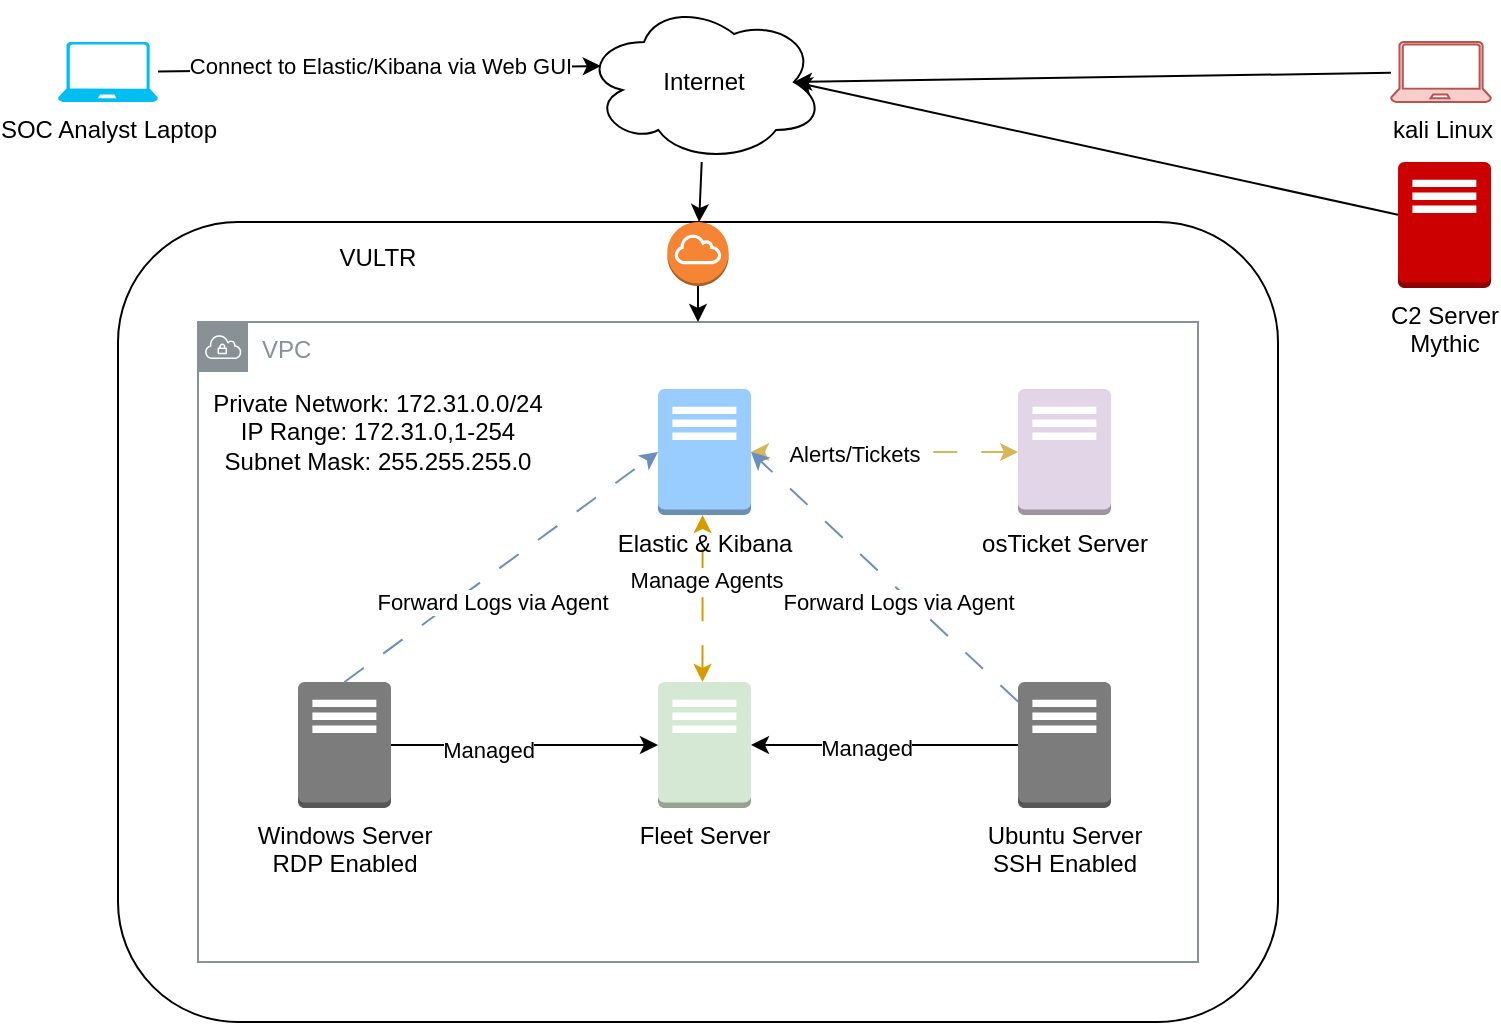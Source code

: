 <mxfile version="26.0.5">
  <diagram name="Page-1" id="cnUTbhBUz4rVeN3G_Stk">
    <mxGraphModel dx="1434" dy="784" grid="1" gridSize="10" guides="1" tooltips="1" connect="1" arrows="1" fold="1" page="1" pageScale="1" pageWidth="827" pageHeight="1169" math="0" shadow="0">
      <root>
        <mxCell id="0" />
        <mxCell id="1" parent="0" />
        <mxCell id="9NJ9z4cf7MwPcY771yD6-7" value="" style="rounded=1;whiteSpace=wrap;html=1;" vertex="1" parent="1">
          <mxGeometry x="80" y="130" width="580" height="400" as="geometry" />
        </mxCell>
        <mxCell id="9NJ9z4cf7MwPcY771yD6-10" value="VPC" style="sketch=0;outlineConnect=0;gradientColor=none;html=1;whiteSpace=wrap;fontSize=12;fontStyle=0;shape=mxgraph.aws4.group;grIcon=mxgraph.aws4.group_vpc;strokeColor=#879196;fillColor=none;verticalAlign=top;align=left;spacingLeft=30;fontColor=#879196;dashed=0;" vertex="1" parent="1">
          <mxGeometry x="120" y="180" width="500" height="320" as="geometry" />
        </mxCell>
        <mxCell id="9NJ9z4cf7MwPcY771yD6-12" style="edgeStyle=orthogonalEdgeStyle;rounded=0;orthogonalLoop=1;jettySize=auto;html=1;exitX=0;exitY=0.5;exitDx=0;exitDy=0;exitPerimeter=0;" edge="1" parent="1" source="9NJ9z4cf7MwPcY771yD6-1" target="9NJ9z4cf7MwPcY771yD6-3">
          <mxGeometry relative="1" as="geometry" />
        </mxCell>
        <mxCell id="9NJ9z4cf7MwPcY771yD6-14" value="Managed" style="edgeLabel;html=1;align=center;verticalAlign=middle;resizable=0;points=[];" vertex="1" connectable="0" parent="9NJ9z4cf7MwPcY771yD6-12">
          <mxGeometry x="0.139" y="1" relative="1" as="geometry">
            <mxPoint as="offset" />
          </mxGeometry>
        </mxCell>
        <mxCell id="9NJ9z4cf7MwPcY771yD6-1" value="Ubuntu Server&lt;br&gt;SSH Enabled" style="outlineConnect=0;dashed=0;verticalLabelPosition=bottom;verticalAlign=top;align=center;html=1;shape=mxgraph.aws3.traditional_server;fillColor=#7D7C7C;gradientColor=none;" vertex="1" parent="1">
          <mxGeometry x="530" y="360" width="46.5" height="63" as="geometry" />
        </mxCell>
        <mxCell id="9NJ9z4cf7MwPcY771yD6-2" value="Windows Server&lt;br&gt;RDP Enabled&lt;div&gt;&lt;br&gt;&lt;/div&gt;" style="outlineConnect=0;dashed=0;verticalLabelPosition=bottom;verticalAlign=top;align=center;html=1;shape=mxgraph.aws3.traditional_server;fillColor=#7D7C7C;gradientColor=none;" vertex="1" parent="1">
          <mxGeometry x="170" y="360" width="46.5" height="63" as="geometry" />
        </mxCell>
        <mxCell id="9NJ9z4cf7MwPcY771yD6-15" style="edgeStyle=orthogonalEdgeStyle;rounded=0;orthogonalLoop=1;jettySize=auto;html=1;exitX=0.5;exitY=0;exitDx=0;exitDy=0;exitPerimeter=0;startArrow=classic;startFill=1;fillColor=#ffe6cc;strokeColor=#d79b00;dashed=1;dashPattern=12 12;" edge="1" parent="1">
          <mxGeometry relative="1" as="geometry">
            <mxPoint x="372.25" y="360" as="sourcePoint" />
            <mxPoint x="372.3" y="276.5" as="targetPoint" />
          </mxGeometry>
        </mxCell>
        <mxCell id="9NJ9z4cf7MwPcY771yD6-18" value="Manage Agents" style="edgeLabel;html=1;align=center;verticalAlign=middle;resizable=0;points=[];" vertex="1" connectable="0" parent="9NJ9z4cf7MwPcY771yD6-15">
          <mxGeometry x="0.222" y="-1" relative="1" as="geometry">
            <mxPoint as="offset" />
          </mxGeometry>
        </mxCell>
        <mxCell id="9NJ9z4cf7MwPcY771yD6-3" value="Fleet Server" style="outlineConnect=0;dashed=0;verticalLabelPosition=bottom;verticalAlign=top;align=center;html=1;shape=mxgraph.aws3.traditional_server;fillColor=#d5e8d4;strokeColor=#82b366;" vertex="1" parent="1">
          <mxGeometry x="350" y="360" width="46.5" height="63" as="geometry" />
        </mxCell>
        <mxCell id="9NJ9z4cf7MwPcY771yD6-4" value="osTicket Server" style="outlineConnect=0;dashed=0;verticalLabelPosition=bottom;verticalAlign=top;align=center;html=1;shape=mxgraph.aws3.traditional_server;fillColor=#e1d5e7;strokeColor=#9673a6;" vertex="1" parent="1">
          <mxGeometry x="530" y="213.5" width="46.5" height="63" as="geometry" />
        </mxCell>
        <mxCell id="9NJ9z4cf7MwPcY771yD6-5" value="C2&lt;span style=&quot;background-color: transparent; color: light-dark(rgb(0, 0, 0), rgb(255, 255, 255));&quot;&gt;&amp;nbsp;Server&lt;br&gt;Mythic&lt;/span&gt;" style="outlineConnect=0;dashed=0;verticalLabelPosition=bottom;verticalAlign=top;align=center;html=1;shape=mxgraph.aws3.traditional_server;fillColor=#CC0000;strokeColor=#b85450;" vertex="1" parent="1">
          <mxGeometry x="720" y="100" width="46.5" height="63" as="geometry" />
        </mxCell>
        <mxCell id="9NJ9z4cf7MwPcY771yD6-6" value="Elastic &amp;amp; Kibana" style="outlineConnect=0;dashed=0;verticalLabelPosition=bottom;verticalAlign=top;align=center;html=1;shape=mxgraph.aws3.traditional_server;fillColor=#99CCFF;strokeColor=#6c8ebf;" vertex="1" parent="1">
          <mxGeometry x="350" y="213.5" width="46.5" height="63" as="geometry" />
        </mxCell>
        <mxCell id="9NJ9z4cf7MwPcY771yD6-9" value="VULTR&lt;div&gt;&lt;br&gt;&lt;/div&gt;" style="text;html=1;align=center;verticalAlign=middle;whiteSpace=wrap;rounded=0;" vertex="1" parent="1">
          <mxGeometry x="180" y="140" width="60" height="30" as="geometry" />
        </mxCell>
        <mxCell id="9NJ9z4cf7MwPcY771yD6-11" style="edgeStyle=orthogonalEdgeStyle;rounded=0;orthogonalLoop=1;jettySize=auto;html=1;entryX=0;entryY=0.5;entryDx=0;entryDy=0;entryPerimeter=0;" edge="1" parent="1" source="9NJ9z4cf7MwPcY771yD6-2" target="9NJ9z4cf7MwPcY771yD6-3">
          <mxGeometry relative="1" as="geometry" />
        </mxCell>
        <mxCell id="9NJ9z4cf7MwPcY771yD6-13" value="Managed" style="edgeLabel;html=1;align=center;verticalAlign=middle;resizable=0;points=[];" vertex="1" connectable="0" parent="9NJ9z4cf7MwPcY771yD6-11">
          <mxGeometry x="-0.288" y="-1" relative="1" as="geometry">
            <mxPoint x="1" y="1" as="offset" />
          </mxGeometry>
        </mxCell>
        <mxCell id="9NJ9z4cf7MwPcY771yD6-16" style="edgeStyle=orthogonalEdgeStyle;rounded=0;orthogonalLoop=1;jettySize=auto;html=1;exitX=0;exitY=0.5;exitDx=0;exitDy=0;exitPerimeter=0;entryX=1;entryY=0.5;entryDx=0;entryDy=0;entryPerimeter=0;fillColor=#fff2cc;strokeColor=#d6b656;startArrow=classic;startFill=1;dashed=1;dashPattern=12 12;" edge="1" parent="1" source="9NJ9z4cf7MwPcY771yD6-4" target="9NJ9z4cf7MwPcY771yD6-6">
          <mxGeometry relative="1" as="geometry" />
        </mxCell>
        <mxCell id="9NJ9z4cf7MwPcY771yD6-17" value="Alerts/Tickets" style="edgeLabel;html=1;align=center;verticalAlign=middle;resizable=0;points=[];" vertex="1" connectable="0" parent="9NJ9z4cf7MwPcY771yD6-16">
          <mxGeometry x="0.229" y="1" relative="1" as="geometry">
            <mxPoint as="offset" />
          </mxGeometry>
        </mxCell>
        <mxCell id="9NJ9z4cf7MwPcY771yD6-19" style="rounded=0;orthogonalLoop=1;jettySize=auto;html=1;exitX=0.5;exitY=0;exitDx=0;exitDy=0;exitPerimeter=0;entryX=0;entryY=0.5;entryDx=0;entryDy=0;entryPerimeter=0;fillColor=#dae8fc;strokeColor=#6c8ebf;dashed=1;dashPattern=12 12;" edge="1" parent="1" source="9NJ9z4cf7MwPcY771yD6-2" target="9NJ9z4cf7MwPcY771yD6-6">
          <mxGeometry relative="1" as="geometry" />
        </mxCell>
        <mxCell id="9NJ9z4cf7MwPcY771yD6-21" value="Forward Logs via Agent" style="edgeLabel;html=1;align=center;verticalAlign=middle;resizable=0;points=[];" vertex="1" connectable="0" parent="9NJ9z4cf7MwPcY771yD6-19">
          <mxGeometry x="-0.066" y="-1" relative="1" as="geometry">
            <mxPoint y="13" as="offset" />
          </mxGeometry>
        </mxCell>
        <mxCell id="9NJ9z4cf7MwPcY771yD6-20" style="rounded=0;orthogonalLoop=1;jettySize=auto;html=1;entryX=1;entryY=0.5;entryDx=0;entryDy=0;entryPerimeter=0;fillColor=#dae8fc;strokeColor=#6c8ebf;dashed=1;dashPattern=12 12;" edge="1" parent="1" source="9NJ9z4cf7MwPcY771yD6-1" target="9NJ9z4cf7MwPcY771yD6-6">
          <mxGeometry relative="1" as="geometry" />
        </mxCell>
        <mxCell id="9NJ9z4cf7MwPcY771yD6-22" value="Forward Logs via Agent" style="edgeLabel;html=1;align=center;verticalAlign=middle;resizable=0;points=[];" vertex="1" connectable="0" parent="9NJ9z4cf7MwPcY771yD6-20">
          <mxGeometry x="-0.157" y="1" relative="1" as="geometry">
            <mxPoint x="-3" y="2" as="offset" />
          </mxGeometry>
        </mxCell>
        <mxCell id="9NJ9z4cf7MwPcY771yD6-23" value="Private Network: 172.31.0.0/24&lt;br&gt;IP Range: 172.31.0,1-254&lt;br&gt;Subnet Mask: 255.255.255.0" style="text;html=1;align=center;verticalAlign=middle;whiteSpace=wrap;rounded=0;" vertex="1" parent="1">
          <mxGeometry x="125" y="220" width="170" height="30" as="geometry" />
        </mxCell>
        <mxCell id="9NJ9z4cf7MwPcY771yD6-43" style="rounded=0;orthogonalLoop=1;jettySize=auto;html=1;" edge="1" parent="1" source="9NJ9z4cf7MwPcY771yD6-26" target="9NJ9z4cf7MwPcY771yD6-10">
          <mxGeometry relative="1" as="geometry" />
        </mxCell>
        <mxCell id="9NJ9z4cf7MwPcY771yD6-26" value="" style="outlineConnect=0;dashed=0;verticalLabelPosition=bottom;verticalAlign=top;align=center;html=1;shape=mxgraph.aws3.internet_gateway;fillColor=#F58534;gradientColor=none;" vertex="1" parent="1">
          <mxGeometry x="354.66" y="130" width="30.67" height="32" as="geometry" />
        </mxCell>
        <mxCell id="9NJ9z4cf7MwPcY771yD6-42" style="rounded=0;orthogonalLoop=1;jettySize=auto;html=1;" edge="1" parent="1" source="9NJ9z4cf7MwPcY771yD6-27" target="9NJ9z4cf7MwPcY771yD6-26">
          <mxGeometry relative="1" as="geometry" />
        </mxCell>
        <mxCell id="9NJ9z4cf7MwPcY771yD6-27" value="Internet" style="ellipse;shape=cloud;whiteSpace=wrap;html=1;" vertex="1" parent="1">
          <mxGeometry x="313" y="20" width="120" height="80" as="geometry" />
        </mxCell>
        <mxCell id="9NJ9z4cf7MwPcY771yD6-29" value="SOC Analyst Laptop" style="verticalLabelPosition=bottom;html=1;verticalAlign=top;align=center;strokeColor=none;fillColor=#00BEF2;shape=mxgraph.azure.laptop;pointerEvents=1;" vertex="1" parent="1">
          <mxGeometry x="50" y="40" width="50" height="30" as="geometry" />
        </mxCell>
        <mxCell id="9NJ9z4cf7MwPcY771yD6-30" style="rounded=0;orthogonalLoop=1;jettySize=auto;html=1;entryX=0.07;entryY=0.4;entryDx=0;entryDy=0;entryPerimeter=0;" edge="1" parent="1" source="9NJ9z4cf7MwPcY771yD6-29" target="9NJ9z4cf7MwPcY771yD6-27">
          <mxGeometry relative="1" as="geometry" />
        </mxCell>
        <mxCell id="9NJ9z4cf7MwPcY771yD6-36" value="Connect to Elastic/Kibana via Web GUI" style="edgeLabel;html=1;align=center;verticalAlign=middle;resizable=0;points=[];" vertex="1" connectable="0" parent="9NJ9z4cf7MwPcY771yD6-30">
          <mxGeometry x="0.004" y="2" relative="1" as="geometry">
            <mxPoint as="offset" />
          </mxGeometry>
        </mxCell>
        <mxCell id="9NJ9z4cf7MwPcY771yD6-31" value="kali Linux" style="verticalLabelPosition=bottom;html=1;verticalAlign=top;align=center;strokeColor=#b85450;fillColor=#f8cecc;shape=mxgraph.azure.laptop;pointerEvents=1;" vertex="1" parent="1">
          <mxGeometry x="716.5" y="40" width="50" height="30" as="geometry" />
        </mxCell>
        <mxCell id="9NJ9z4cf7MwPcY771yD6-32" style="rounded=0;orthogonalLoop=1;jettySize=auto;html=1;entryX=0.875;entryY=0.5;entryDx=0;entryDy=0;entryPerimeter=0;" edge="1" parent="1" source="9NJ9z4cf7MwPcY771yD6-31" target="9NJ9z4cf7MwPcY771yD6-27">
          <mxGeometry relative="1" as="geometry" />
        </mxCell>
        <mxCell id="9NJ9z4cf7MwPcY771yD6-35" style="rounded=0;orthogonalLoop=1;jettySize=auto;html=1;entryX=0.875;entryY=0.5;entryDx=0;entryDy=0;entryPerimeter=0;" edge="1" parent="1" source="9NJ9z4cf7MwPcY771yD6-5" target="9NJ9z4cf7MwPcY771yD6-27">
          <mxGeometry relative="1" as="geometry" />
        </mxCell>
      </root>
    </mxGraphModel>
  </diagram>
</mxfile>
